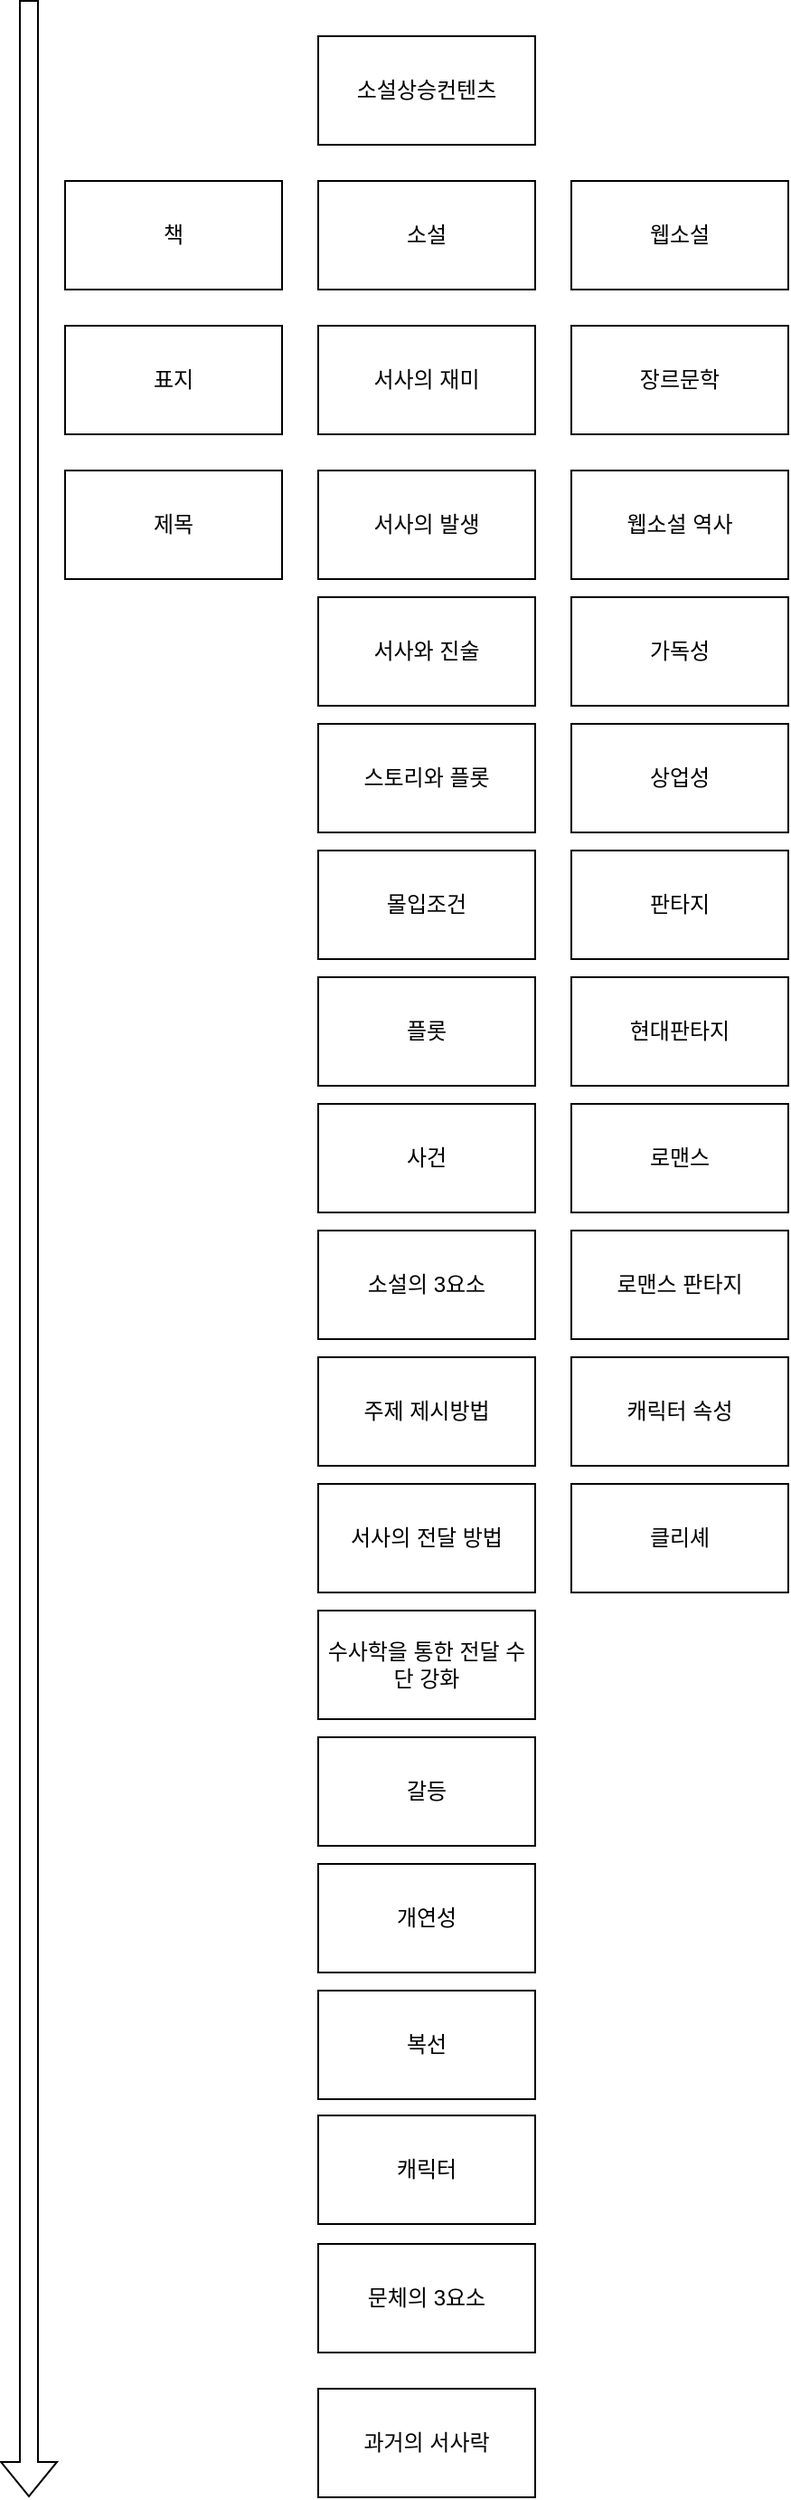 <mxfile version="15.8.3" type="github">
  <diagram id="8e2JiDtsFNlnxHz8rw4c" name="Page-1">
    <mxGraphModel dx="1422" dy="737" grid="1" gridSize="10" guides="1" tooltips="1" connect="1" arrows="1" fold="1" page="1" pageScale="1" pageWidth="827" pageHeight="1169" math="0" shadow="0">
      <root>
        <mxCell id="0" />
        <mxCell id="1" parent="0" />
        <mxCell id="Rzhrg30l0-OJ28CqDogY-1" value="소설상승컨텐츠" style="rounded=0;whiteSpace=wrap;html=1;" vertex="1" parent="1">
          <mxGeometry x="380" y="20" width="120" height="60" as="geometry" />
        </mxCell>
        <mxCell id="Rzhrg30l0-OJ28CqDogY-2" value="책" style="rounded=0;whiteSpace=wrap;html=1;" vertex="1" parent="1">
          <mxGeometry x="240" y="100" width="120" height="60" as="geometry" />
        </mxCell>
        <mxCell id="Rzhrg30l0-OJ28CqDogY-3" value="소설" style="rounded=0;whiteSpace=wrap;html=1;" vertex="1" parent="1">
          <mxGeometry x="380" y="100" width="120" height="60" as="geometry" />
        </mxCell>
        <mxCell id="Rzhrg30l0-OJ28CqDogY-4" value="웹소설" style="rounded=0;whiteSpace=wrap;html=1;" vertex="1" parent="1">
          <mxGeometry x="520" y="100" width="120" height="60" as="geometry" />
        </mxCell>
        <mxCell id="Rzhrg30l0-OJ28CqDogY-5" value="표지" style="rounded=0;whiteSpace=wrap;html=1;" vertex="1" parent="1">
          <mxGeometry x="240" y="180" width="120" height="60" as="geometry" />
        </mxCell>
        <mxCell id="Rzhrg30l0-OJ28CqDogY-6" value="제목" style="rounded=0;whiteSpace=wrap;html=1;" vertex="1" parent="1">
          <mxGeometry x="240" y="260" width="120" height="60" as="geometry" />
        </mxCell>
        <mxCell id="Rzhrg30l0-OJ28CqDogY-7" value="서사의 재미" style="rounded=0;whiteSpace=wrap;html=1;" vertex="1" parent="1">
          <mxGeometry x="380" y="180" width="120" height="60" as="geometry" />
        </mxCell>
        <mxCell id="Rzhrg30l0-OJ28CqDogY-8" value="서사의 발생" style="rounded=0;whiteSpace=wrap;html=1;" vertex="1" parent="1">
          <mxGeometry x="380" y="260" width="120" height="60" as="geometry" />
        </mxCell>
        <mxCell id="Rzhrg30l0-OJ28CqDogY-9" value="서사와 진술" style="rounded=0;whiteSpace=wrap;html=1;" vertex="1" parent="1">
          <mxGeometry x="380" y="330" width="120" height="60" as="geometry" />
        </mxCell>
        <mxCell id="Rzhrg30l0-OJ28CqDogY-10" value="" style="shape=flexArrow;endArrow=classic;html=1;rounded=0;" edge="1" parent="1">
          <mxGeometry width="50" height="50" relative="1" as="geometry">
            <mxPoint x="220" as="sourcePoint" />
            <mxPoint x="220" y="1380" as="targetPoint" />
          </mxGeometry>
        </mxCell>
        <mxCell id="Rzhrg30l0-OJ28CqDogY-11" value="스토리와 플롯" style="rounded=0;whiteSpace=wrap;html=1;" vertex="1" parent="1">
          <mxGeometry x="380" y="400" width="120" height="60" as="geometry" />
        </mxCell>
        <mxCell id="Rzhrg30l0-OJ28CqDogY-12" value="몰입조건" style="rounded=0;whiteSpace=wrap;html=1;" vertex="1" parent="1">
          <mxGeometry x="380" y="470" width="120" height="60" as="geometry" />
        </mxCell>
        <mxCell id="Rzhrg30l0-OJ28CqDogY-13" value="플롯" style="rounded=0;whiteSpace=wrap;html=1;" vertex="1" parent="1">
          <mxGeometry x="380" y="540" width="120" height="60" as="geometry" />
        </mxCell>
        <mxCell id="Rzhrg30l0-OJ28CqDogY-14" value="사건" style="rounded=0;whiteSpace=wrap;html=1;" vertex="1" parent="1">
          <mxGeometry x="380" y="610" width="120" height="60" as="geometry" />
        </mxCell>
        <mxCell id="Rzhrg30l0-OJ28CqDogY-15" value="소설의 3요소" style="rounded=0;whiteSpace=wrap;html=1;" vertex="1" parent="1">
          <mxGeometry x="380" y="680" width="120" height="60" as="geometry" />
        </mxCell>
        <mxCell id="Rzhrg30l0-OJ28CqDogY-16" value="주제 제시방법" style="rounded=0;whiteSpace=wrap;html=1;" vertex="1" parent="1">
          <mxGeometry x="380" y="750" width="120" height="60" as="geometry" />
        </mxCell>
        <mxCell id="Rzhrg30l0-OJ28CqDogY-17" value="서사의 전달 방법" style="rounded=0;whiteSpace=wrap;html=1;" vertex="1" parent="1">
          <mxGeometry x="380" y="820" width="120" height="60" as="geometry" />
        </mxCell>
        <mxCell id="Rzhrg30l0-OJ28CqDogY-18" value="수사학을 통한 전달 수단 강화" style="rounded=0;whiteSpace=wrap;html=1;" vertex="1" parent="1">
          <mxGeometry x="380" y="890" width="120" height="60" as="geometry" />
        </mxCell>
        <mxCell id="Rzhrg30l0-OJ28CqDogY-20" value="갈등" style="rounded=0;whiteSpace=wrap;html=1;" vertex="1" parent="1">
          <mxGeometry x="380" y="960" width="120" height="60" as="geometry" />
        </mxCell>
        <mxCell id="Rzhrg30l0-OJ28CqDogY-21" value="개연성" style="rounded=0;whiteSpace=wrap;html=1;" vertex="1" parent="1">
          <mxGeometry x="380" y="1030" width="120" height="60" as="geometry" />
        </mxCell>
        <mxCell id="Rzhrg30l0-OJ28CqDogY-22" value="복선" style="rounded=0;whiteSpace=wrap;html=1;" vertex="1" parent="1">
          <mxGeometry x="380" y="1100" width="120" height="60" as="geometry" />
        </mxCell>
        <mxCell id="Rzhrg30l0-OJ28CqDogY-23" value="캐릭터" style="rounded=0;whiteSpace=wrap;html=1;" vertex="1" parent="1">
          <mxGeometry x="380" y="1169" width="120" height="60" as="geometry" />
        </mxCell>
        <mxCell id="Rzhrg30l0-OJ28CqDogY-24" value="문체의 3요소" style="rounded=0;whiteSpace=wrap;html=1;" vertex="1" parent="1">
          <mxGeometry x="380" y="1240" width="120" height="60" as="geometry" />
        </mxCell>
        <mxCell id="Rzhrg30l0-OJ28CqDogY-25" value="과거의 서사락" style="rounded=0;whiteSpace=wrap;html=1;" vertex="1" parent="1">
          <mxGeometry x="380" y="1320" width="120" height="60" as="geometry" />
        </mxCell>
        <mxCell id="Rzhrg30l0-OJ28CqDogY-26" value="장르문학" style="rounded=0;whiteSpace=wrap;html=1;" vertex="1" parent="1">
          <mxGeometry x="520" y="180" width="120" height="60" as="geometry" />
        </mxCell>
        <mxCell id="Rzhrg30l0-OJ28CqDogY-27" value="웹소설 역사" style="rounded=0;whiteSpace=wrap;html=1;" vertex="1" parent="1">
          <mxGeometry x="520" y="260" width="120" height="60" as="geometry" />
        </mxCell>
        <mxCell id="Rzhrg30l0-OJ28CqDogY-28" value="가독성" style="rounded=0;whiteSpace=wrap;html=1;" vertex="1" parent="1">
          <mxGeometry x="520" y="330" width="120" height="60" as="geometry" />
        </mxCell>
        <mxCell id="Rzhrg30l0-OJ28CqDogY-29" value="상업성" style="rounded=0;whiteSpace=wrap;html=1;" vertex="1" parent="1">
          <mxGeometry x="520" y="400" width="120" height="60" as="geometry" />
        </mxCell>
        <mxCell id="Rzhrg30l0-OJ28CqDogY-30" value="판타지" style="rounded=0;whiteSpace=wrap;html=1;" vertex="1" parent="1">
          <mxGeometry x="520" y="470" width="120" height="60" as="geometry" />
        </mxCell>
        <mxCell id="Rzhrg30l0-OJ28CqDogY-31" value="현대판타지" style="rounded=0;whiteSpace=wrap;html=1;" vertex="1" parent="1">
          <mxGeometry x="520" y="540" width="120" height="60" as="geometry" />
        </mxCell>
        <mxCell id="Rzhrg30l0-OJ28CqDogY-32" value="로맨스" style="rounded=0;whiteSpace=wrap;html=1;" vertex="1" parent="1">
          <mxGeometry x="520" y="610" width="120" height="60" as="geometry" />
        </mxCell>
        <mxCell id="Rzhrg30l0-OJ28CqDogY-33" value="로맨스 판타지" style="rounded=0;whiteSpace=wrap;html=1;" vertex="1" parent="1">
          <mxGeometry x="520" y="680" width="120" height="60" as="geometry" />
        </mxCell>
        <mxCell id="Rzhrg30l0-OJ28CqDogY-34" value="캐릭터 속성" style="rounded=0;whiteSpace=wrap;html=1;" vertex="1" parent="1">
          <mxGeometry x="520" y="750" width="120" height="60" as="geometry" />
        </mxCell>
        <mxCell id="Rzhrg30l0-OJ28CqDogY-35" value="클리셰" style="rounded=0;whiteSpace=wrap;html=1;" vertex="1" parent="1">
          <mxGeometry x="520" y="820" width="120" height="60" as="geometry" />
        </mxCell>
      </root>
    </mxGraphModel>
  </diagram>
</mxfile>
